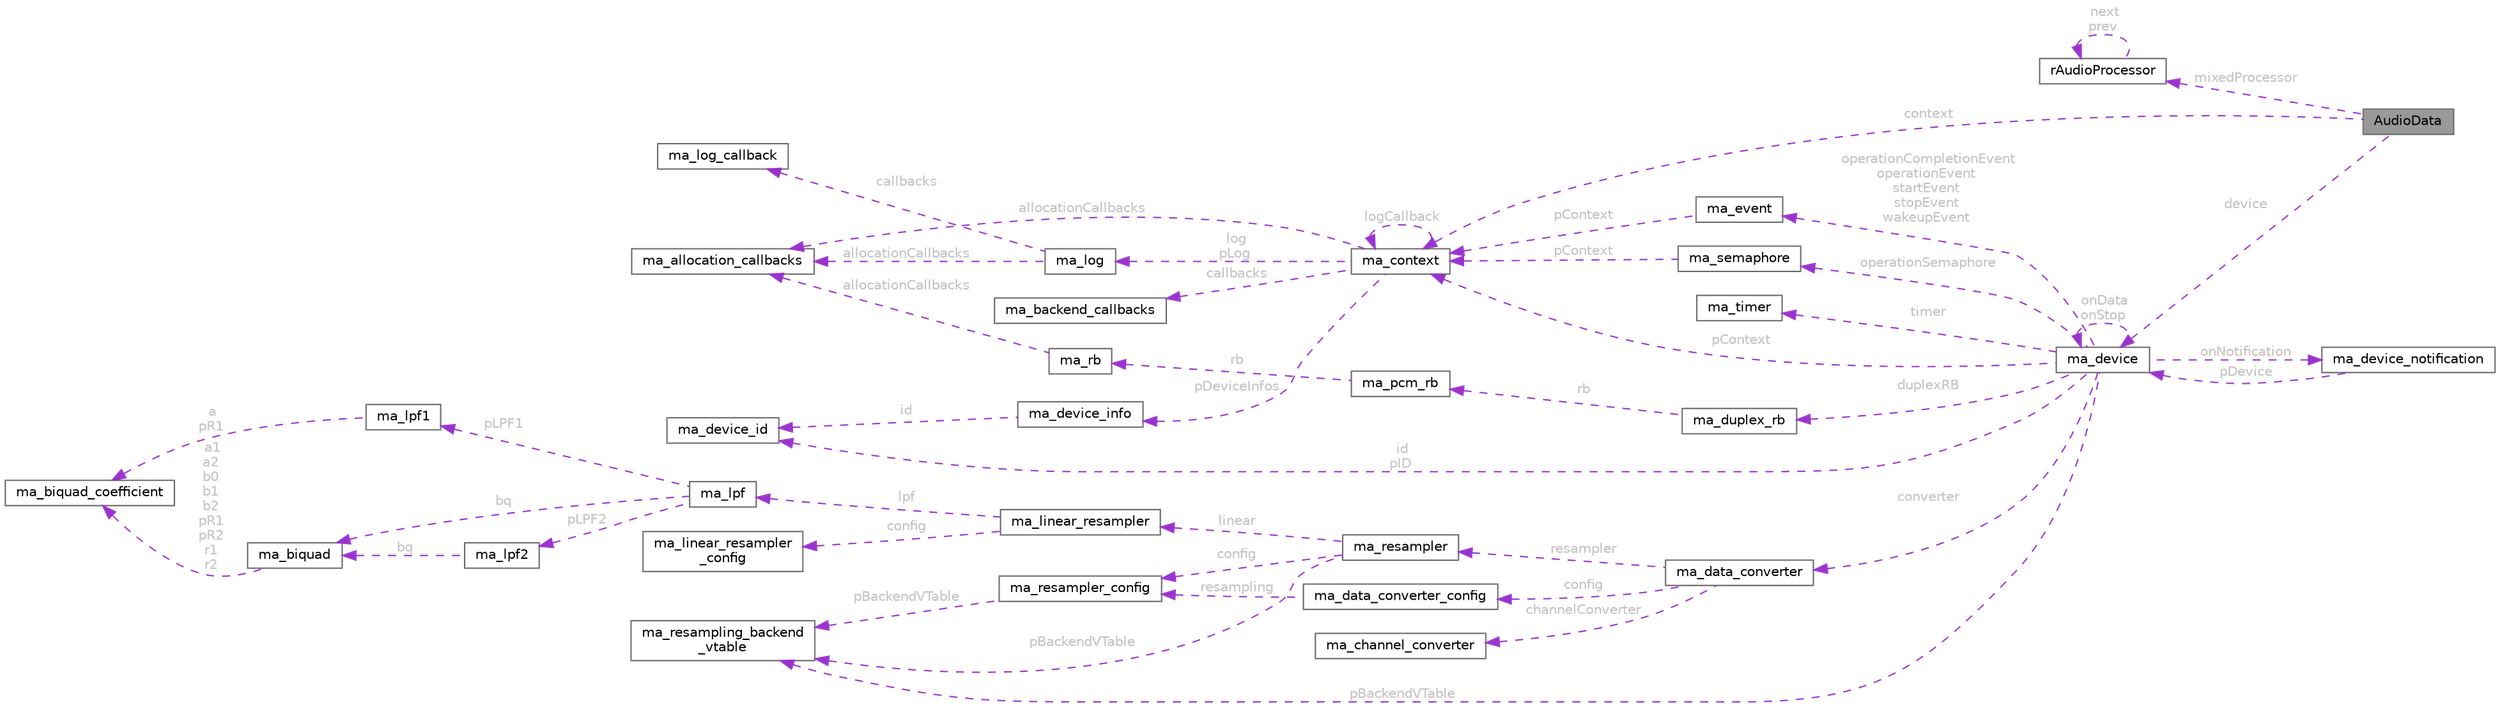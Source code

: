 digraph "AudioData"
{
 // LATEX_PDF_SIZE
  bgcolor="transparent";
  edge [fontname=Helvetica,fontsize=10,labelfontname=Helvetica,labelfontsize=10];
  node [fontname=Helvetica,fontsize=10,shape=box,height=0.2,width=0.4];
  rankdir="LR";
  Node1 [id="Node000001",label="AudioData",height=0.2,width=0.4,color="gray40", fillcolor="grey60", style="filled", fontcolor="black",tooltip=" "];
  Node2 -> Node1 [id="edge89_Node000001_Node000002",dir="back",color="darkorchid3",style="dashed",tooltip=" ",label=" context",fontcolor="grey" ];
  Node2 [id="Node000002",label="ma_context",height=0.2,width=0.4,color="gray40", fillcolor="white", style="filled",URL="$structma__context.html",tooltip=" "];
  Node3 -> Node2 [id="edge90_Node000002_Node000003",dir="back",color="darkorchid3",style="dashed",tooltip=" ",label=" callbacks",fontcolor="grey" ];
  Node3 [id="Node000003",label="ma_backend_callbacks",height=0.2,width=0.4,color="gray40", fillcolor="white", style="filled",URL="$structma__backend__callbacks.html",tooltip=" "];
  Node4 -> Node2 [id="edge91_Node000002_Node000004",dir="back",color="darkorchid3",style="dashed",tooltip=" ",label=" log\npLog",fontcolor="grey" ];
  Node4 [id="Node000004",label="ma_log",height=0.2,width=0.4,color="gray40", fillcolor="white", style="filled",URL="$structma__log.html",tooltip=" "];
  Node5 -> Node4 [id="edge92_Node000004_Node000005",dir="back",color="darkorchid3",style="dashed",tooltip=" ",label=" callbacks",fontcolor="grey" ];
  Node5 [id="Node000005",label="ma_log_callback",height=0.2,width=0.4,color="gray40", fillcolor="white", style="filled",URL="$structma__log__callback.html",tooltip=" "];
  Node6 -> Node4 [id="edge93_Node000004_Node000006",dir="back",color="darkorchid3",style="dashed",tooltip=" ",label=" allocationCallbacks",fontcolor="grey" ];
  Node6 [id="Node000006",label="ma_allocation_callbacks",height=0.2,width=0.4,color="gray40", fillcolor="white", style="filled",URL="$structma__allocation__callbacks.html",tooltip=" "];
  Node6 -> Node2 [id="edge94_Node000002_Node000006",dir="back",color="darkorchid3",style="dashed",tooltip=" ",label=" allocationCallbacks",fontcolor="grey" ];
  Node7 -> Node2 [id="edge95_Node000002_Node000007",dir="back",color="darkorchid3",style="dashed",tooltip=" ",label=" pDeviceInfos",fontcolor="grey" ];
  Node7 [id="Node000007",label="ma_device_info",height=0.2,width=0.4,color="gray40", fillcolor="white", style="filled",URL="$structma__device__info.html",tooltip=" "];
  Node8 -> Node7 [id="edge96_Node000007_Node000008",dir="back",color="darkorchid3",style="dashed",tooltip=" ",label=" id",fontcolor="grey" ];
  Node8 [id="Node000008",label="ma_device_id",height=0.2,width=0.4,color="gray40", fillcolor="white", style="filled",URL="$unionma__device__id.html",tooltip=" "];
  Node2 -> Node2 [id="edge97_Node000002_Node000002",dir="back",color="darkorchid3",style="dashed",tooltip=" ",label=" logCallback",fontcolor="grey" ];
  Node9 -> Node1 [id="edge98_Node000001_Node000009",dir="back",color="darkorchid3",style="dashed",tooltip=" ",label=" device",fontcolor="grey" ];
  Node9 [id="Node000009",label="ma_device",height=0.2,width=0.4,color="gray40", fillcolor="white", style="filled",URL="$structma__device.html",tooltip=" "];
  Node2 -> Node9 [id="edge99_Node000009_Node000002",dir="back",color="darkorchid3",style="dashed",tooltip=" ",label=" pContext",fontcolor="grey" ];
  Node9 -> Node9 [id="edge100_Node000009_Node000009",dir="back",color="darkorchid3",style="dashed",tooltip=" ",label=" onData\nonStop",fontcolor="grey" ];
  Node10 -> Node9 [id="edge101_Node000009_Node000010",dir="back",color="darkorchid3",style="dashed",tooltip=" ",label=" onNotification",fontcolor="grey" ];
  Node10 [id="Node000010",label="ma_device_notification",height=0.2,width=0.4,color="gray40", fillcolor="white", style="filled",URL="$structma__device__notification.html",tooltip=" "];
  Node9 -> Node10 [id="edge102_Node000010_Node000009",dir="back",color="darkorchid3",style="dashed",tooltip=" ",label=" pDevice",fontcolor="grey" ];
  Node11 -> Node9 [id="edge103_Node000009_Node000011",dir="back",color="darkorchid3",style="dashed",tooltip=" ",label=" operationCompletionEvent\noperationEvent\nstartEvent\nstopEvent\nwakeupEvent",fontcolor="grey" ];
  Node11 [id="Node000011",label="ma_event",height=0.2,width=0.4,color="gray40", fillcolor="white", style="filled",URL="$structma__event.html",tooltip=" "];
  Node2 -> Node11 [id="edge104_Node000011_Node000002",dir="back",color="darkorchid3",style="dashed",tooltip=" ",label=" pContext",fontcolor="grey" ];
  Node12 -> Node9 [id="edge105_Node000009_Node000012",dir="back",color="darkorchid3",style="dashed",tooltip=" ",label=" duplexRB",fontcolor="grey" ];
  Node12 [id="Node000012",label="ma_duplex_rb",height=0.2,width=0.4,color="gray40", fillcolor="white", style="filled",URL="$structma__duplex__rb.html",tooltip=" "];
  Node13 -> Node12 [id="edge106_Node000012_Node000013",dir="back",color="darkorchid3",style="dashed",tooltip=" ",label=" rb",fontcolor="grey" ];
  Node13 [id="Node000013",label="ma_pcm_rb",height=0.2,width=0.4,color="gray40", fillcolor="white", style="filled",URL="$structma__pcm__rb.html",tooltip=" "];
  Node14 -> Node13 [id="edge107_Node000013_Node000014",dir="back",color="darkorchid3",style="dashed",tooltip=" ",label=" rb",fontcolor="grey" ];
  Node14 [id="Node000014",label="ma_rb",height=0.2,width=0.4,color="gray40", fillcolor="white", style="filled",URL="$structma__rb.html",tooltip=" "];
  Node6 -> Node14 [id="edge108_Node000014_Node000006",dir="back",color="darkorchid3",style="dashed",tooltip=" ",label=" allocationCallbacks",fontcolor="grey" ];
  Node15 -> Node9 [id="edge109_Node000009_Node000015",dir="back",color="darkorchid3",style="dashed",tooltip=" ",label=" pBackendVTable",fontcolor="grey" ];
  Node15 [id="Node000015",label="ma_resampling_backend\l_vtable",height=0.2,width=0.4,color="gray40", fillcolor="white", style="filled",URL="$structma__resampling__backend__vtable.html",tooltip=" "];
  Node8 -> Node9 [id="edge110_Node000009_Node000008",dir="back",color="darkorchid3",style="dashed",tooltip=" ",label=" id\npID",fontcolor="grey" ];
  Node16 -> Node9 [id="edge111_Node000009_Node000016",dir="back",color="darkorchid3",style="dashed",tooltip=" ",label=" converter",fontcolor="grey" ];
  Node16 [id="Node000016",label="ma_data_converter",height=0.2,width=0.4,color="gray40", fillcolor="white", style="filled",URL="$structma__data__converter.html",tooltip=" "];
  Node17 -> Node16 [id="edge112_Node000016_Node000017",dir="back",color="darkorchid3",style="dashed",tooltip=" ",label=" channelConverter",fontcolor="grey" ];
  Node17 [id="Node000017",label="ma_channel_converter",height=0.2,width=0.4,color="gray40", fillcolor="white", style="filled",URL="$structma__channel__converter.html",tooltip=" "];
  Node18 -> Node16 [id="edge113_Node000016_Node000018",dir="back",color="darkorchid3",style="dashed",tooltip=" ",label=" resampler",fontcolor="grey" ];
  Node18 [id="Node000018",label="ma_resampler",height=0.2,width=0.4,color="gray40", fillcolor="white", style="filled",URL="$structma__resampler.html",tooltip=" "];
  Node15 -> Node18 [id="edge114_Node000018_Node000015",dir="back",color="darkorchid3",style="dashed",tooltip=" ",label=" pBackendVTable",fontcolor="grey" ];
  Node19 -> Node18 [id="edge115_Node000018_Node000019",dir="back",color="darkorchid3",style="dashed",tooltip=" ",label=" linear",fontcolor="grey" ];
  Node19 [id="Node000019",label="ma_linear_resampler",height=0.2,width=0.4,color="gray40", fillcolor="white", style="filled",URL="$structma__linear__resampler.html",tooltip=" "];
  Node20 -> Node19 [id="edge116_Node000019_Node000020",dir="back",color="darkorchid3",style="dashed",tooltip=" ",label=" config",fontcolor="grey" ];
  Node20 [id="Node000020",label="ma_linear_resampler\l_config",height=0.2,width=0.4,color="gray40", fillcolor="white", style="filled",URL="$structma__linear__resampler__config.html",tooltip=" "];
  Node21 -> Node19 [id="edge117_Node000019_Node000021",dir="back",color="darkorchid3",style="dashed",tooltip=" ",label=" lpf",fontcolor="grey" ];
  Node21 [id="Node000021",label="ma_lpf",height=0.2,width=0.4,color="gray40", fillcolor="white", style="filled",URL="$structma__lpf.html",tooltip=" "];
  Node22 -> Node21 [id="edge118_Node000021_Node000022",dir="back",color="darkorchid3",style="dashed",tooltip=" ",label=" pLPF1",fontcolor="grey" ];
  Node22 [id="Node000022",label="ma_lpf1",height=0.2,width=0.4,color="gray40", fillcolor="white", style="filled",URL="$structma__lpf1.html",tooltip=" "];
  Node23 -> Node22 [id="edge119_Node000022_Node000023",dir="back",color="darkorchid3",style="dashed",tooltip=" ",label=" a\npR1",fontcolor="grey" ];
  Node23 [id="Node000023",label="ma_biquad_coefficient",height=0.2,width=0.4,color="gray40", fillcolor="white", style="filled",URL="$unionma__biquad__coefficient.html",tooltip=" "];
  Node24 -> Node21 [id="edge120_Node000021_Node000024",dir="back",color="darkorchid3",style="dashed",tooltip=" ",label=" pLPF2",fontcolor="grey" ];
  Node24 [id="Node000024",label="ma_lpf2",height=0.2,width=0.4,color="gray40", fillcolor="white", style="filled",URL="$structma__lpf2.html",tooltip=" "];
  Node25 -> Node24 [id="edge121_Node000024_Node000025",dir="back",color="darkorchid3",style="dashed",tooltip=" ",label=" bq",fontcolor="grey" ];
  Node25 [id="Node000025",label="ma_biquad",height=0.2,width=0.4,color="gray40", fillcolor="white", style="filled",URL="$structma__biquad.html",tooltip=" "];
  Node23 -> Node25 [id="edge122_Node000025_Node000023",dir="back",color="darkorchid3",style="dashed",tooltip=" ",label=" a1\na2\nb0\nb1\nb2\npR1\npR2\nr1\nr2",fontcolor="grey" ];
  Node25 -> Node21 [id="edge123_Node000021_Node000025",dir="back",color="darkorchid3",style="dashed",tooltip=" ",label=" bq",fontcolor="grey" ];
  Node26 -> Node18 [id="edge124_Node000018_Node000026",dir="back",color="darkorchid3",style="dashed",tooltip=" ",label=" config",fontcolor="grey" ];
  Node26 [id="Node000026",label="ma_resampler_config",height=0.2,width=0.4,color="gray40", fillcolor="white", style="filled",URL="$structma__resampler__config.html",tooltip=" "];
  Node15 -> Node26 [id="edge125_Node000026_Node000015",dir="back",color="darkorchid3",style="dashed",tooltip=" ",label=" pBackendVTable",fontcolor="grey" ];
  Node27 -> Node16 [id="edge126_Node000016_Node000027",dir="back",color="darkorchid3",style="dashed",tooltip=" ",label=" config",fontcolor="grey" ];
  Node27 [id="Node000027",label="ma_data_converter_config",height=0.2,width=0.4,color="gray40", fillcolor="white", style="filled",URL="$structma__data__converter__config.html",tooltip=" "];
  Node26 -> Node27 [id="edge127_Node000027_Node000026",dir="back",color="darkorchid3",style="dashed",tooltip=" ",label=" resampling",fontcolor="grey" ];
  Node28 -> Node9 [id="edge128_Node000009_Node000028",dir="back",color="darkorchid3",style="dashed",tooltip=" ",label=" operationSemaphore",fontcolor="grey" ];
  Node28 [id="Node000028",label="ma_semaphore",height=0.2,width=0.4,color="gray40", fillcolor="white", style="filled",URL="$structma__semaphore.html",tooltip=" "];
  Node2 -> Node28 [id="edge129_Node000028_Node000002",dir="back",color="darkorchid3",style="dashed",tooltip=" ",label=" pContext",fontcolor="grey" ];
  Node29 -> Node9 [id="edge130_Node000009_Node000029",dir="back",color="darkorchid3",style="dashed",tooltip=" ",label=" timer",fontcolor="grey" ];
  Node29 [id="Node000029",label="ma_timer",height=0.2,width=0.4,color="gray40", fillcolor="white", style="filled",URL="$unionma__timer.html",tooltip=" "];
  Node30 -> Node1 [id="edge131_Node000001_Node000030",dir="back",color="darkorchid3",style="dashed",tooltip=" ",label=" mixedProcessor",fontcolor="grey" ];
  Node30 [id="Node000030",label="rAudioProcessor",height=0.2,width=0.4,color="gray40", fillcolor="white", style="filled",URL="$structr_audio_processor.html",tooltip=" "];
  Node30 -> Node30 [id="edge132_Node000030_Node000030",dir="back",color="darkorchid3",style="dashed",tooltip=" ",label=" next\nprev",fontcolor="grey" ];
}
